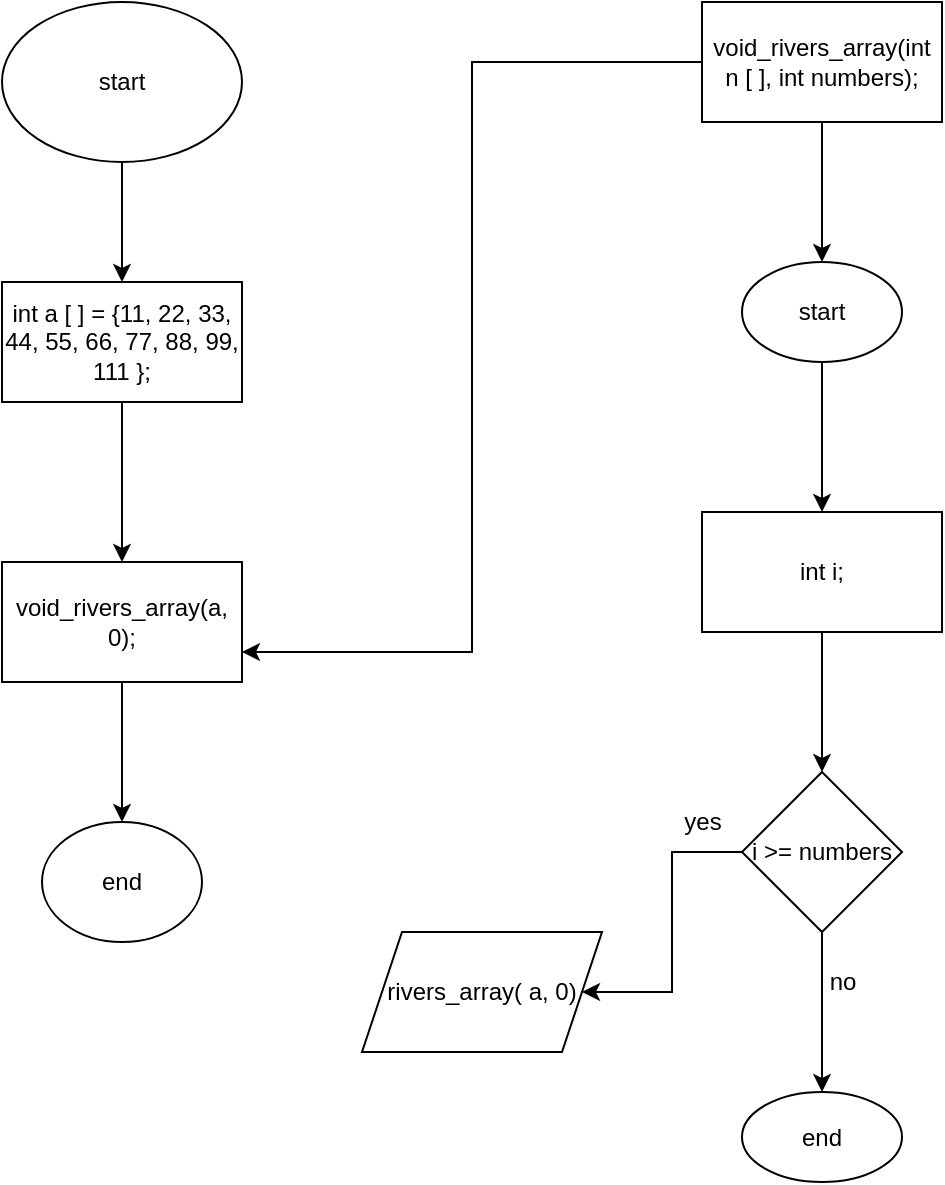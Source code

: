 <mxfile version="20.8.20" type="github">
  <diagram id="C5RBs43oDa-KdzZeNtuy" name="Page-1">
    <mxGraphModel dx="1247" dy="675" grid="1" gridSize="10" guides="1" tooltips="1" connect="1" arrows="1" fold="1" page="1" pageScale="1" pageWidth="827" pageHeight="1169" math="0" shadow="0">
      <root>
        <mxCell id="WIyWlLk6GJQsqaUBKTNV-0" />
        <mxCell id="WIyWlLk6GJQsqaUBKTNV-1" parent="WIyWlLk6GJQsqaUBKTNV-0" />
        <mxCell id="yCsXKS_u6SXz4siND-1q-2" value="" style="edgeStyle=orthogonalEdgeStyle;rounded=0;orthogonalLoop=1;jettySize=auto;html=1;" edge="1" parent="WIyWlLk6GJQsqaUBKTNV-1" source="yCsXKS_u6SXz4siND-1q-0" target="yCsXKS_u6SXz4siND-1q-1">
          <mxGeometry relative="1" as="geometry" />
        </mxCell>
        <mxCell id="yCsXKS_u6SXz4siND-1q-0" value="start" style="ellipse;whiteSpace=wrap;html=1;" vertex="1" parent="WIyWlLk6GJQsqaUBKTNV-1">
          <mxGeometry x="340" y="10" width="120" height="80" as="geometry" />
        </mxCell>
        <mxCell id="yCsXKS_u6SXz4siND-1q-6" value="" style="edgeStyle=orthogonalEdgeStyle;rounded=0;orthogonalLoop=1;jettySize=auto;html=1;" edge="1" parent="WIyWlLk6GJQsqaUBKTNV-1" source="yCsXKS_u6SXz4siND-1q-1" target="yCsXKS_u6SXz4siND-1q-5">
          <mxGeometry relative="1" as="geometry" />
        </mxCell>
        <mxCell id="yCsXKS_u6SXz4siND-1q-1" value="int a [ ] = {11, 22, 33, 44, 55, 66, 77, 88, 99, 111 };" style="whiteSpace=wrap;html=1;" vertex="1" parent="WIyWlLk6GJQsqaUBKTNV-1">
          <mxGeometry x="340" y="150" width="120" height="60" as="geometry" />
        </mxCell>
        <mxCell id="yCsXKS_u6SXz4siND-1q-8" value="" style="edgeStyle=orthogonalEdgeStyle;rounded=0;orthogonalLoop=1;jettySize=auto;html=1;" edge="1" parent="WIyWlLk6GJQsqaUBKTNV-1" source="yCsXKS_u6SXz4siND-1q-5" target="yCsXKS_u6SXz4siND-1q-7">
          <mxGeometry relative="1" as="geometry" />
        </mxCell>
        <mxCell id="yCsXKS_u6SXz4siND-1q-5" value="void_rivers_array(a, 0);" style="whiteSpace=wrap;html=1;" vertex="1" parent="WIyWlLk6GJQsqaUBKTNV-1">
          <mxGeometry x="340" y="290" width="120" height="60" as="geometry" />
        </mxCell>
        <mxCell id="yCsXKS_u6SXz4siND-1q-7" value="end" style="ellipse;whiteSpace=wrap;html=1;" vertex="1" parent="WIyWlLk6GJQsqaUBKTNV-1">
          <mxGeometry x="360" y="420" width="80" height="60" as="geometry" />
        </mxCell>
        <mxCell id="yCsXKS_u6SXz4siND-1q-11" value="" style="edgeStyle=orthogonalEdgeStyle;rounded=0;orthogonalLoop=1;jettySize=auto;html=1;" edge="1" parent="WIyWlLk6GJQsqaUBKTNV-1" source="yCsXKS_u6SXz4siND-1q-9" target="yCsXKS_u6SXz4siND-1q-10">
          <mxGeometry relative="1" as="geometry" />
        </mxCell>
        <mxCell id="yCsXKS_u6SXz4siND-1q-24" style="edgeStyle=orthogonalEdgeStyle;rounded=0;orthogonalLoop=1;jettySize=auto;html=1;entryX=1;entryY=0.75;entryDx=0;entryDy=0;" edge="1" parent="WIyWlLk6GJQsqaUBKTNV-1" source="yCsXKS_u6SXz4siND-1q-9" target="yCsXKS_u6SXz4siND-1q-5">
          <mxGeometry relative="1" as="geometry" />
        </mxCell>
        <mxCell id="yCsXKS_u6SXz4siND-1q-9" value="void_rivers_array(int n [ ], int numbers);" style="rounded=0;whiteSpace=wrap;html=1;" vertex="1" parent="WIyWlLk6GJQsqaUBKTNV-1">
          <mxGeometry x="690" y="10" width="120" height="60" as="geometry" />
        </mxCell>
        <mxCell id="yCsXKS_u6SXz4siND-1q-13" value="" style="edgeStyle=orthogonalEdgeStyle;rounded=0;orthogonalLoop=1;jettySize=auto;html=1;" edge="1" parent="WIyWlLk6GJQsqaUBKTNV-1" source="yCsXKS_u6SXz4siND-1q-10" target="yCsXKS_u6SXz4siND-1q-12">
          <mxGeometry relative="1" as="geometry" />
        </mxCell>
        <mxCell id="yCsXKS_u6SXz4siND-1q-10" value="start&lt;br&gt;" style="ellipse;whiteSpace=wrap;html=1;rounded=0;" vertex="1" parent="WIyWlLk6GJQsqaUBKTNV-1">
          <mxGeometry x="710" y="140" width="80" height="50" as="geometry" />
        </mxCell>
        <mxCell id="yCsXKS_u6SXz4siND-1q-15" value="" style="edgeStyle=orthogonalEdgeStyle;rounded=0;orthogonalLoop=1;jettySize=auto;html=1;" edge="1" parent="WIyWlLk6GJQsqaUBKTNV-1" source="yCsXKS_u6SXz4siND-1q-12" target="yCsXKS_u6SXz4siND-1q-14">
          <mxGeometry relative="1" as="geometry" />
        </mxCell>
        <mxCell id="yCsXKS_u6SXz4siND-1q-12" value="int i;" style="whiteSpace=wrap;html=1;rounded=0;" vertex="1" parent="WIyWlLk6GJQsqaUBKTNV-1">
          <mxGeometry x="690" y="265" width="120" height="60" as="geometry" />
        </mxCell>
        <mxCell id="yCsXKS_u6SXz4siND-1q-19" value="" style="edgeStyle=orthogonalEdgeStyle;rounded=0;orthogonalLoop=1;jettySize=auto;html=1;" edge="1" parent="WIyWlLk6GJQsqaUBKTNV-1" source="yCsXKS_u6SXz4siND-1q-14" target="yCsXKS_u6SXz4siND-1q-18">
          <mxGeometry relative="1" as="geometry" />
        </mxCell>
        <mxCell id="yCsXKS_u6SXz4siND-1q-22" value="" style="edgeStyle=orthogonalEdgeStyle;rounded=0;orthogonalLoop=1;jettySize=auto;html=1;" edge="1" parent="WIyWlLk6GJQsqaUBKTNV-1" source="yCsXKS_u6SXz4siND-1q-14" target="yCsXKS_u6SXz4siND-1q-21">
          <mxGeometry relative="1" as="geometry" />
        </mxCell>
        <mxCell id="yCsXKS_u6SXz4siND-1q-14" value="i &amp;gt;= numbers" style="rhombus;whiteSpace=wrap;html=1;rounded=0;" vertex="1" parent="WIyWlLk6GJQsqaUBKTNV-1">
          <mxGeometry x="710" y="395" width="80" height="80" as="geometry" />
        </mxCell>
        <mxCell id="yCsXKS_u6SXz4siND-1q-18" value="end" style="ellipse;whiteSpace=wrap;html=1;rounded=0;" vertex="1" parent="WIyWlLk6GJQsqaUBKTNV-1">
          <mxGeometry x="710" y="555" width="80" height="45" as="geometry" />
        </mxCell>
        <mxCell id="yCsXKS_u6SXz4siND-1q-20" value="no" style="text;html=1;align=center;verticalAlign=middle;resizable=0;points=[];autosize=1;strokeColor=none;fillColor=none;" vertex="1" parent="WIyWlLk6GJQsqaUBKTNV-1">
          <mxGeometry x="740" y="485" width="40" height="30" as="geometry" />
        </mxCell>
        <mxCell id="yCsXKS_u6SXz4siND-1q-21" value="rivers_array( a, 0)" style="shape=parallelogram;perimeter=parallelogramPerimeter;whiteSpace=wrap;html=1;fixedSize=1;rounded=0;" vertex="1" parent="WIyWlLk6GJQsqaUBKTNV-1">
          <mxGeometry x="520" y="475" width="120" height="60" as="geometry" />
        </mxCell>
        <mxCell id="yCsXKS_u6SXz4siND-1q-23" value="yes" style="text;html=1;align=center;verticalAlign=middle;resizable=0;points=[];autosize=1;strokeColor=none;fillColor=none;" vertex="1" parent="WIyWlLk6GJQsqaUBKTNV-1">
          <mxGeometry x="670" y="405" width="40" height="30" as="geometry" />
        </mxCell>
      </root>
    </mxGraphModel>
  </diagram>
</mxfile>

